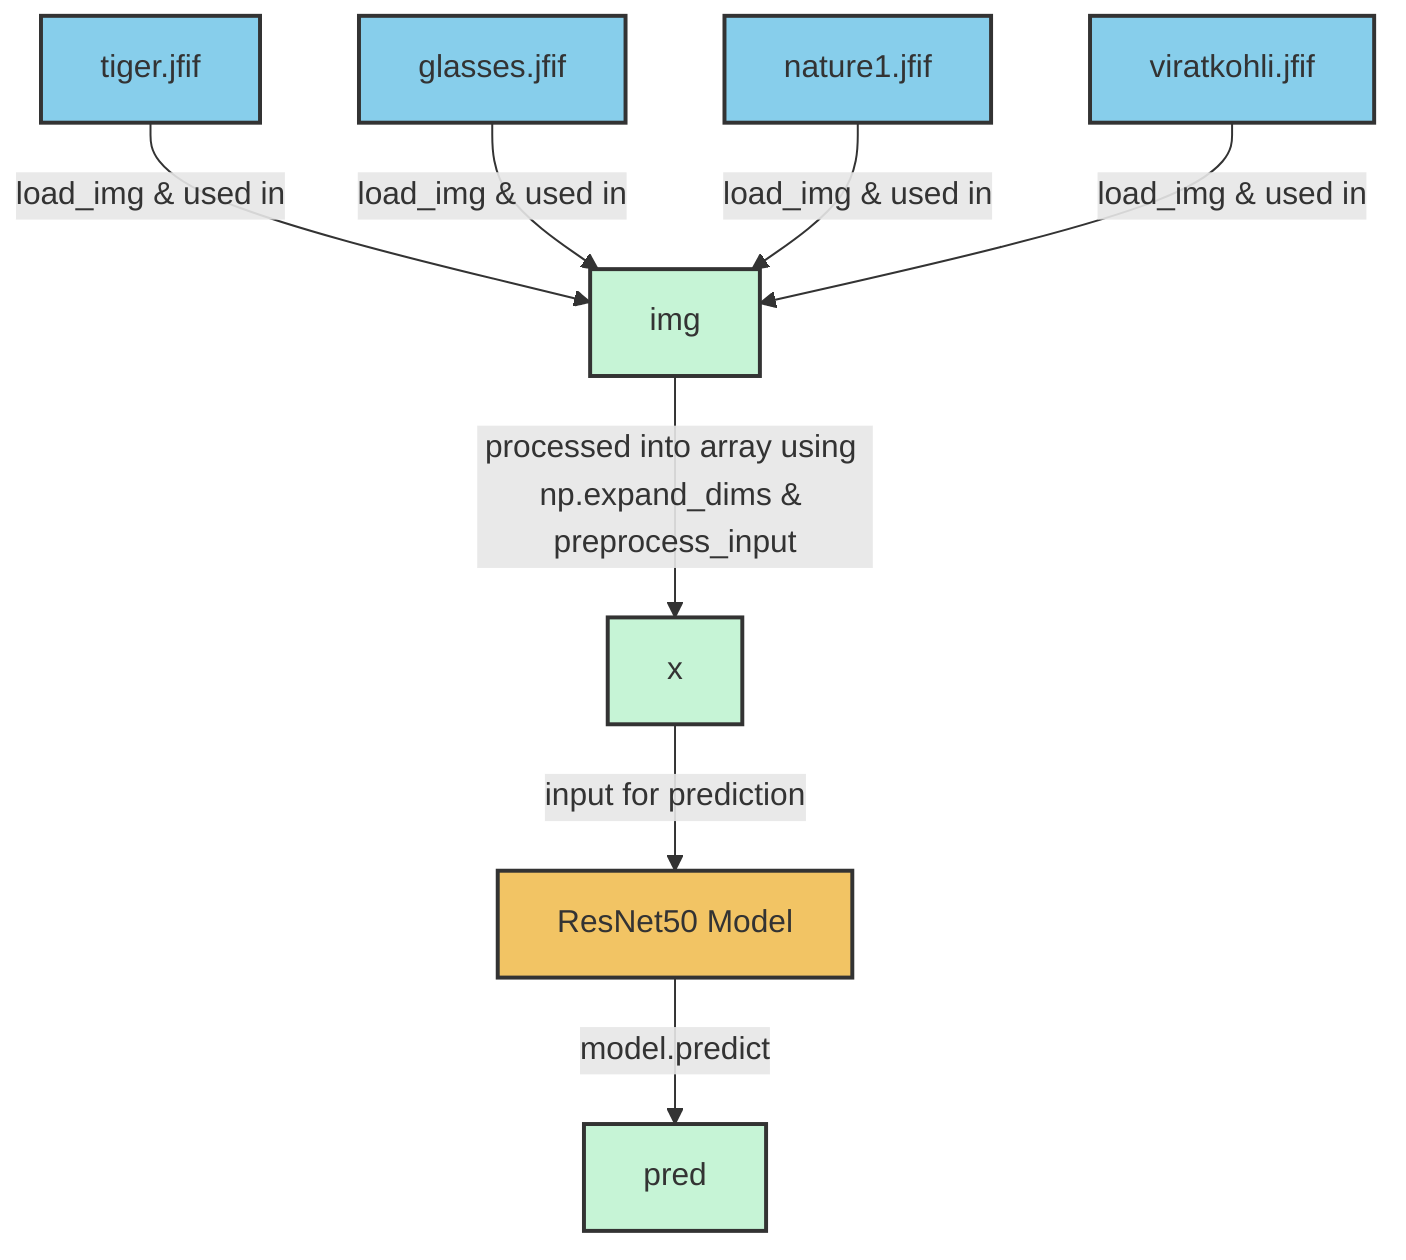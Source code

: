 flowchart TD
    %% Data source nodes
    A1["tiger.jfif"]:::dataSource
    A2["glasses.jfif"]:::dataSource
    A3["nature1.jfif"]:::dataSource
    A4["viratkohli.jfif"]:::dataSource
    
    %% Data processing nodes
    B1["img"]:::dataVariable
    B2["x"]:::dataVariable

    %% Model node
    C1["ResNet50 Model"]:::model

    %% Prediction node
    D1["pred"]:::dataVariable

    %% Data flow connections
    A1 -->|load_img & used in| B1
    A2 -->|load_img & used in| B1
    A3 -->|load_img & used in| B1
    A4 -->|load_img & used in| B1

    B1 -->|processed into array using np.expand_dims & preprocess_input| B2
    B2 -->|input for prediction| C1
    C1 -->|model.predict| D1
    
    %% Decorations and styles
    classDef dataSource fill:#87CEEB,stroke:#333,stroke-width:2px;
    classDef dataVariable fill:#C6F4D6,stroke:#333,stroke-width:2px;
    classDef model fill:#F2C464,stroke:#333,stroke-width:2px;